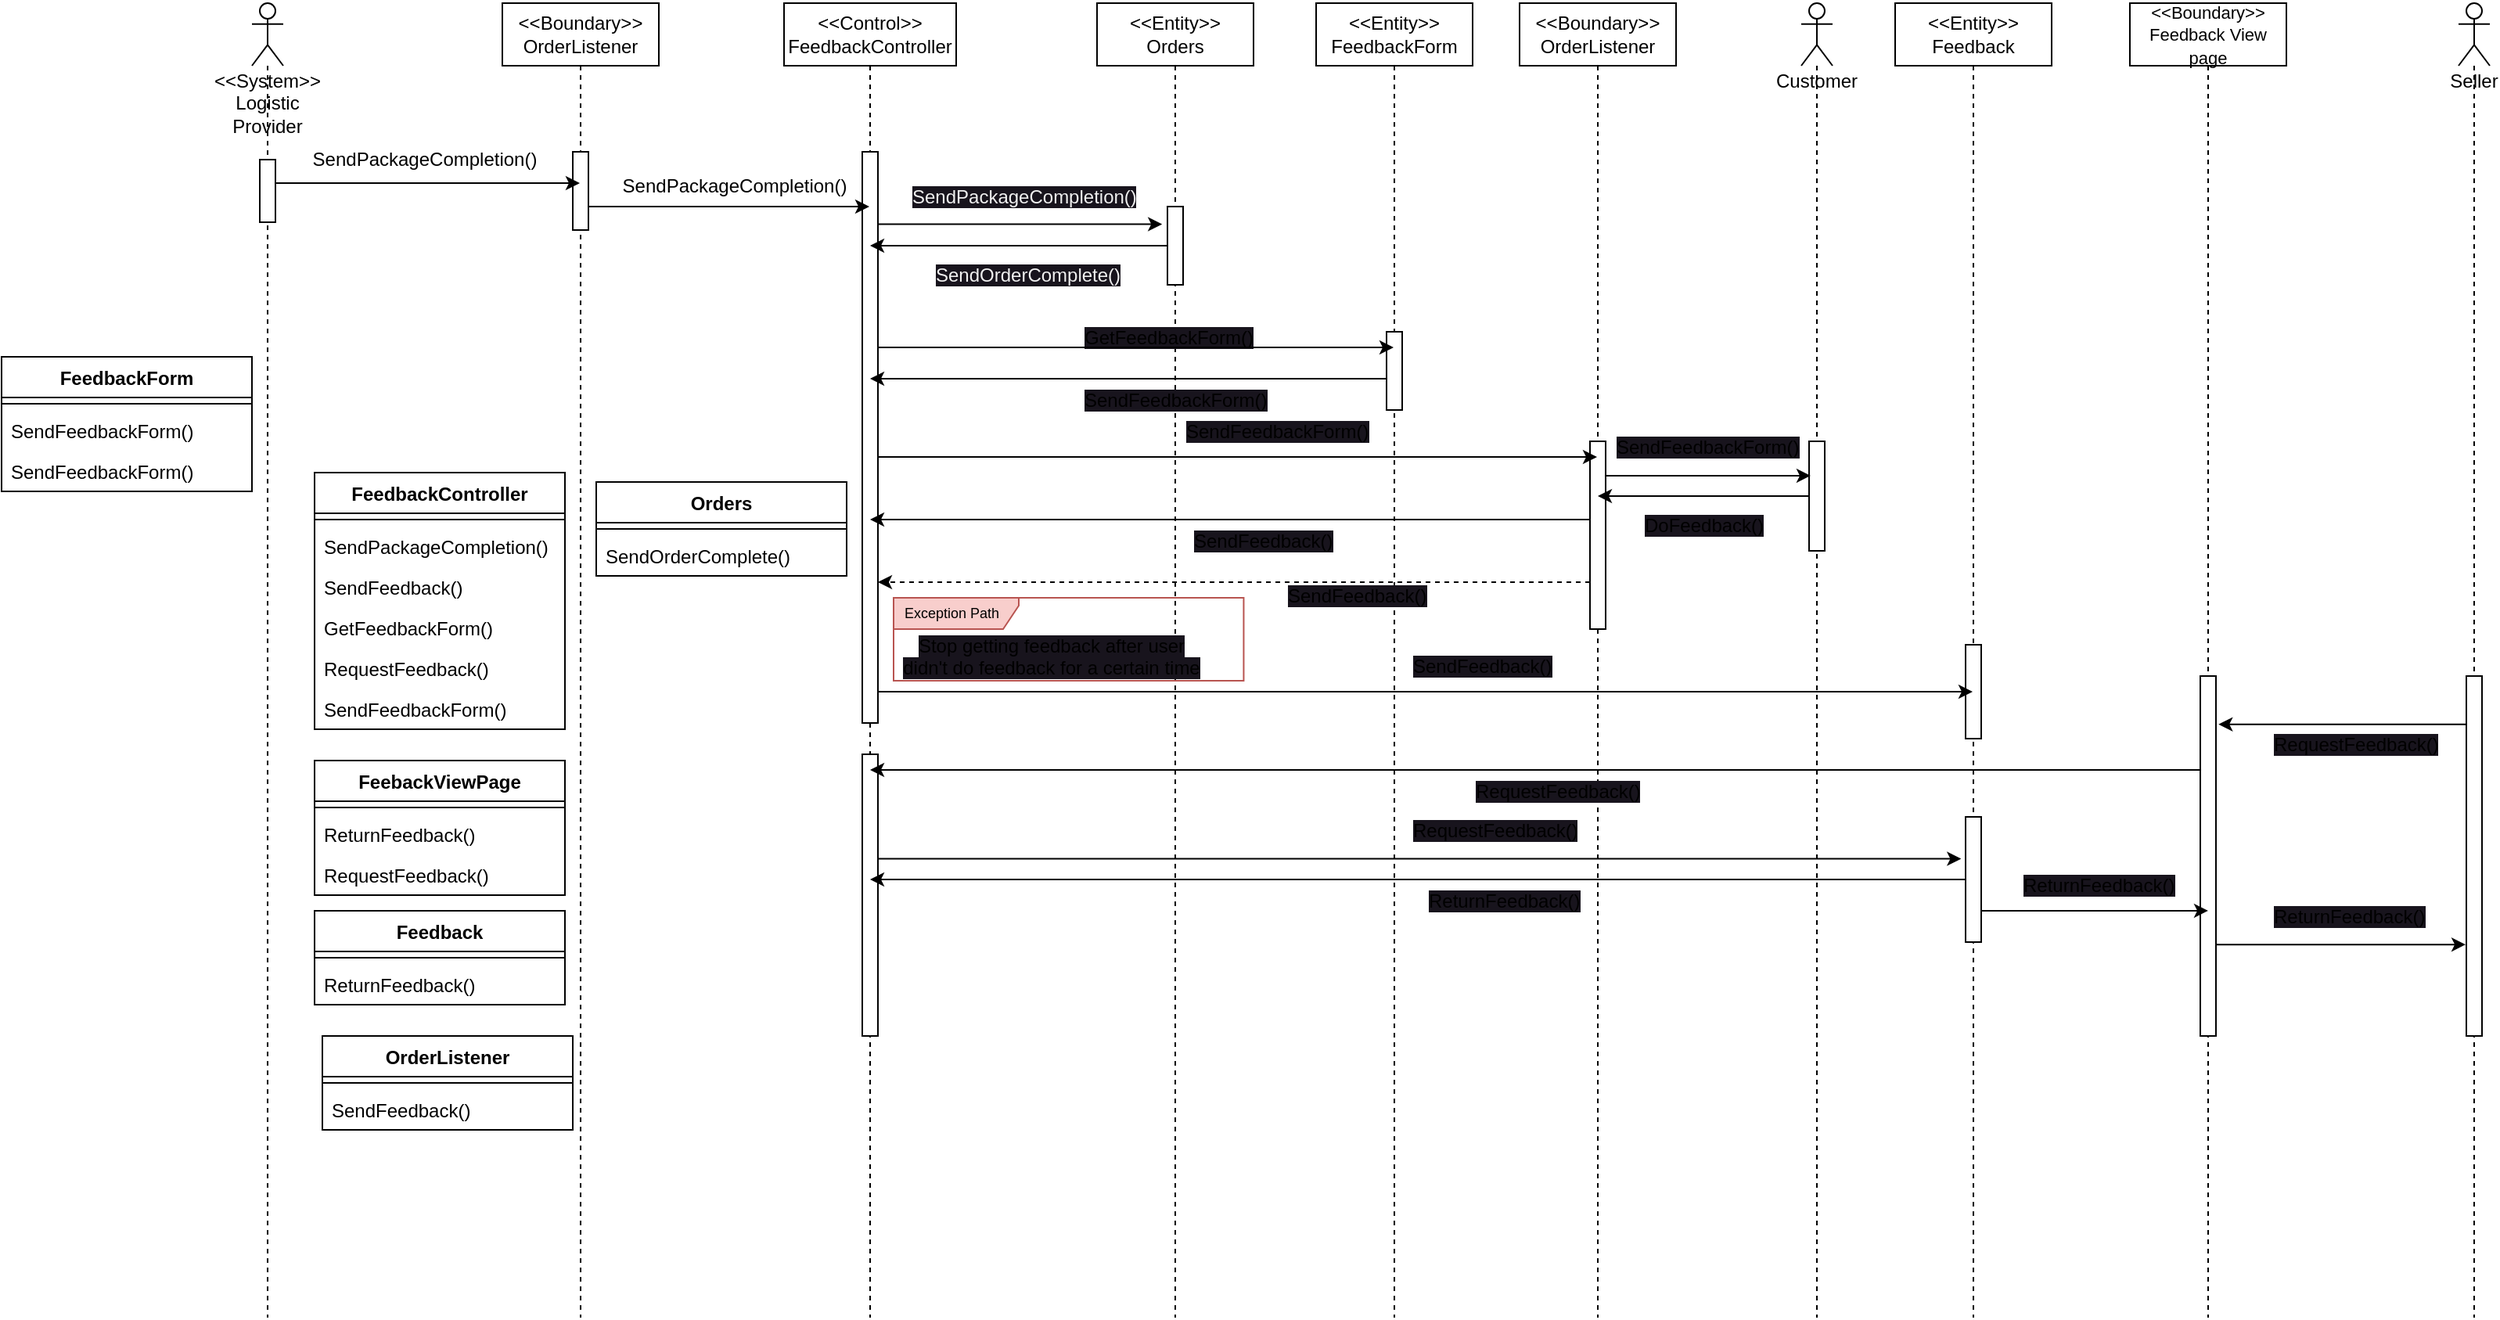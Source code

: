 <mxfile>
    <diagram id="lj3JHrsBOW_VckmbQgxF" name="Sequence">
        <mxGraphModel dx="2244" dy="856" grid="1" gridSize="10" guides="1" tooltips="1" connect="1" arrows="1" fold="1" page="1" pageScale="1" pageWidth="850" pageHeight="1100" math="0" shadow="0">
            <root>
                <mxCell id="0"/>
                <mxCell id="1" parent="0"/>
                <mxCell id="JR3lvSD2bUoOzHBzQH5V-1" value="&amp;lt;&amp;lt;System&amp;gt;&amp;gt; Logistic Provider" style="shape=umlLifeline;participant=umlActor;perimeter=lifelinePerimeter;whiteSpace=wrap;html=1;container=1;collapsible=0;recursiveResize=0;verticalAlign=top;spacingTop=36;outlineConnect=0;rounded=0;glass=0;size=40;align=center;" parent="1" vertex="1">
                    <mxGeometry x="40" y="80" width="20" height="840" as="geometry"/>
                </mxCell>
                <mxCell id="JR3lvSD2bUoOzHBzQH5V-2" value="" style="html=1;points=[];perimeter=orthogonalPerimeter;" parent="JR3lvSD2bUoOzHBzQH5V-1" vertex="1">
                    <mxGeometry x="5" y="100" width="10" height="40" as="geometry"/>
                </mxCell>
                <mxCell id="JR3lvSD2bUoOzHBzQH5V-3" value="Customer&lt;br&gt;" style="shape=umlLifeline;participant=umlActor;perimeter=lifelinePerimeter;whiteSpace=wrap;html=1;container=1;collapsible=0;recursiveResize=0;verticalAlign=top;spacingTop=36;outlineConnect=0;rounded=0;glass=0;size=40;align=center;" parent="1" vertex="1">
                    <mxGeometry x="1030" y="80" width="20" height="840" as="geometry"/>
                </mxCell>
                <mxCell id="ImeykOzW7Dzun4YUdv9i-1" value="" style="html=1;points=[];perimeter=orthogonalPerimeter;" parent="JR3lvSD2bUoOzHBzQH5V-3" vertex="1">
                    <mxGeometry x="5" y="280" width="10" height="70" as="geometry"/>
                </mxCell>
                <mxCell id="JR3lvSD2bUoOzHBzQH5V-4" value="Seller" style="shape=umlLifeline;participant=umlActor;perimeter=lifelinePerimeter;whiteSpace=wrap;html=1;container=1;collapsible=0;recursiveResize=0;verticalAlign=top;spacingTop=36;outlineConnect=0;rounded=0;glass=0;size=40;align=center;" parent="1" vertex="1">
                    <mxGeometry x="1450" y="80" width="20" height="840" as="geometry"/>
                </mxCell>
                <mxCell id="Bveo8Vso_6XRpk1jzpCJ-3" value="" style="html=1;points=[];perimeter=orthogonalPerimeter;" parent="JR3lvSD2bUoOzHBzQH5V-4" vertex="1">
                    <mxGeometry x="5" y="430" width="10" height="230" as="geometry"/>
                </mxCell>
                <mxCell id="JR3lvSD2bUoOzHBzQH5V-7" value="&amp;lt;&amp;lt;Entity&amp;gt;&amp;gt;&lt;br&gt;Orders" style="shape=umlLifeline;perimeter=lifelinePerimeter;whiteSpace=wrap;html=1;container=1;collapsible=0;recursiveResize=0;outlineConnect=0;" parent="1" vertex="1">
                    <mxGeometry x="580" y="80" width="100" height="840" as="geometry"/>
                </mxCell>
                <mxCell id="JR3lvSD2bUoOzHBzQH5V-8" value="" style="html=1;points=[];perimeter=orthogonalPerimeter;" parent="JR3lvSD2bUoOzHBzQH5V-7" vertex="1">
                    <mxGeometry x="45" y="130" width="10" height="50" as="geometry"/>
                </mxCell>
                <mxCell id="dxfa6Q4PMbKHfRvBcv8o-4" value="&lt;div style=&quot;text-align: center;&quot;&gt;&lt;span style=&quot;background-color: rgb(24, 20, 29);&quot;&gt;GetFeedbackForm()&lt;/span&gt;&lt;/div&gt;" style="text;whiteSpace=wrap;html=1;fontSize=12;" parent="JR3lvSD2bUoOzHBzQH5V-7" vertex="1">
                    <mxGeometry x="-10" y="200" width="120" height="20" as="geometry"/>
                </mxCell>
                <mxCell id="R2JvyijKHk7ScQOrKC0J-2" value="&lt;div style=&quot;text-align: center;&quot;&gt;&lt;span style=&quot;background-color: rgb(24, 20, 29);&quot;&gt;SendFeedbackForm()&lt;/span&gt;&lt;/div&gt;" style="text;whiteSpace=wrap;html=1;fontSize=12;" parent="JR3lvSD2bUoOzHBzQH5V-7" vertex="1">
                    <mxGeometry x="-10" y="240" width="120" height="20" as="geometry"/>
                </mxCell>
                <mxCell id="NgKhhbQ6Dh_ki_Y8MJoj-1" value="&lt;font color=&quot;#000000&quot; style=&quot;font-size: 9px;&quot;&gt;Exception Path&lt;/font&gt;" style="shape=umlFrame;whiteSpace=wrap;html=1;width=80;height=20;boundedLbl=1;verticalAlign=middle;align=left;spacingLeft=5;strokeWidth=1;fontSize=9;fillColor=#f8cecc;strokeColor=#b85450;" parent="JR3lvSD2bUoOzHBzQH5V-7" vertex="1">
                    <mxGeometry x="-130" y="380" width="223.72" height="53" as="geometry"/>
                </mxCell>
                <mxCell id="JR3lvSD2bUoOzHBzQH5V-9" value="&amp;lt;&amp;lt;Control&amp;gt;&amp;gt;&lt;br&gt;FeedbackController" style="shape=umlLifeline;perimeter=lifelinePerimeter;whiteSpace=wrap;html=1;container=1;collapsible=0;recursiveResize=0;outlineConnect=0;" parent="1" vertex="1">
                    <mxGeometry x="380" y="80" width="110" height="840" as="geometry"/>
                </mxCell>
                <mxCell id="JR3lvSD2bUoOzHBzQH5V-10" value="" style="html=1;points=[];perimeter=orthogonalPerimeter;" parent="JR3lvSD2bUoOzHBzQH5V-9" vertex="1">
                    <mxGeometry x="50" y="95" width="10" height="365" as="geometry"/>
                </mxCell>
                <mxCell id="5kIUOo06UmIpFsdH0rGB-6" value="" style="html=1;points=[];perimeter=orthogonalPerimeter;" parent="JR3lvSD2bUoOzHBzQH5V-9" vertex="1">
                    <mxGeometry x="50" y="480" width="10" height="180" as="geometry"/>
                </mxCell>
                <mxCell id="JR3lvSD2bUoOzHBzQH5V-11" value="&amp;lt;&amp;lt;Boundary&amp;gt;&amp;gt;&lt;br&gt;OrderListener" style="shape=umlLifeline;perimeter=lifelinePerimeter;whiteSpace=wrap;html=1;container=1;collapsible=0;recursiveResize=0;outlineConnect=0;" parent="1" vertex="1">
                    <mxGeometry x="200" y="80" width="100" height="840" as="geometry"/>
                </mxCell>
                <mxCell id="JR3lvSD2bUoOzHBzQH5V-12" value="" style="html=1;points=[];perimeter=orthogonalPerimeter;" parent="JR3lvSD2bUoOzHBzQH5V-11" vertex="1">
                    <mxGeometry x="45" y="95" width="10" height="50" as="geometry"/>
                </mxCell>
                <mxCell id="X0TVPimXRAWHoc71iC0L-3" value="OrderListener" style="swimlane;fontStyle=1;align=center;verticalAlign=top;childLayout=stackLayout;horizontal=1;startSize=26;horizontalStack=0;resizeParent=1;resizeParentMax=0;resizeLast=0;collapsible=1;marginBottom=0;" vertex="1" parent="JR3lvSD2bUoOzHBzQH5V-11">
                    <mxGeometry x="-115" y="660" width="160" height="60" as="geometry"/>
                </mxCell>
                <mxCell id="X0TVPimXRAWHoc71iC0L-4" value="" style="line;strokeWidth=1;fillColor=none;align=left;verticalAlign=middle;spacingTop=-1;spacingLeft=3;spacingRight=3;rotatable=0;labelPosition=right;points=[];portConstraint=eastwest;strokeColor=inherit;" vertex="1" parent="X0TVPimXRAWHoc71iC0L-3">
                    <mxGeometry y="26" width="160" height="8" as="geometry"/>
                </mxCell>
                <mxCell id="X0TVPimXRAWHoc71iC0L-6" value="SendFeedback()" style="text;strokeColor=none;fillColor=none;align=left;verticalAlign=top;spacingLeft=4;spacingRight=4;overflow=hidden;rotatable=0;points=[[0,0.5],[1,0.5]];portConstraint=eastwest;" vertex="1" parent="X0TVPimXRAWHoc71iC0L-3">
                    <mxGeometry y="34" width="160" height="26" as="geometry"/>
                </mxCell>
                <mxCell id="JR3lvSD2bUoOzHBzQH5V-13" value="&amp;lt;&amp;lt;Entity&amp;gt;&amp;gt;&lt;br&gt;Feedback" style="shape=umlLifeline;perimeter=lifelinePerimeter;whiteSpace=wrap;html=1;container=1;collapsible=0;recursiveResize=0;outlineConnect=0;" parent="1" vertex="1">
                    <mxGeometry x="1090" y="80" width="100" height="840" as="geometry"/>
                </mxCell>
                <mxCell id="ImeykOzW7Dzun4YUdv9i-10" value="" style="html=1;points=[];perimeter=orthogonalPerimeter;" parent="JR3lvSD2bUoOzHBzQH5V-13" vertex="1">
                    <mxGeometry x="45" y="410" width="10" height="60" as="geometry"/>
                </mxCell>
                <mxCell id="5kIUOo06UmIpFsdH0rGB-4" value="" style="html=1;points=[];perimeter=orthogonalPerimeter;" parent="JR3lvSD2bUoOzHBzQH5V-13" vertex="1">
                    <mxGeometry x="45" y="520" width="10" height="80" as="geometry"/>
                </mxCell>
                <mxCell id="JR3lvSD2bUoOzHBzQH5V-14" value="&amp;lt;&amp;lt;Entity&amp;gt;&amp;gt;&lt;br&gt;FeedbackForm" style="shape=umlLifeline;perimeter=lifelinePerimeter;whiteSpace=wrap;html=1;container=1;collapsible=0;recursiveResize=0;outlineConnect=0;" parent="1" vertex="1">
                    <mxGeometry x="720" y="80" width="100" height="840" as="geometry"/>
                </mxCell>
                <mxCell id="QVWIZu_C3PdvrbzYzEDc-1" value="" style="html=1;points=[];perimeter=orthogonalPerimeter;" parent="JR3lvSD2bUoOzHBzQH5V-14" vertex="1">
                    <mxGeometry x="45" y="210" width="10" height="50" as="geometry"/>
                </mxCell>
                <mxCell id="Bveo8Vso_6XRpk1jzpCJ-1" value="&lt;div style=&quot;text-align: center;&quot;&gt;&lt;span style=&quot;background-color: rgb(24, 20, 29);&quot;&gt;SendFeedback()&lt;/span&gt;&lt;/div&gt;" style="text;whiteSpace=wrap;html=1;fontSize=12;" parent="JR3lvSD2bUoOzHBzQH5V-14" vertex="1">
                    <mxGeometry x="-20" y="365" width="120" height="20" as="geometry"/>
                </mxCell>
                <mxCell id="lSSIxCcbl4IjQz590V4J-4" style="edgeStyle=none;html=1;fontSize=12;" parent="1" source="JR3lvSD2bUoOzHBzQH5V-2" target="JR3lvSD2bUoOzHBzQH5V-11" edge="1">
                    <mxGeometry relative="1" as="geometry">
                        <Array as="points">
                            <mxPoint x="180" y="195"/>
                        </Array>
                    </mxGeometry>
                </mxCell>
                <mxCell id="lSSIxCcbl4IjQz590V4J-5" value="SendPackageCompletion()" style="edgeLabel;html=1;align=center;verticalAlign=middle;resizable=0;points=[];fontSize=12;" parent="lSSIxCcbl4IjQz590V4J-4" vertex="1" connectable="0">
                    <mxGeometry x="-0.498" y="3" relative="1" as="geometry">
                        <mxPoint x="46" y="-12" as="offset"/>
                    </mxGeometry>
                </mxCell>
                <mxCell id="gXX_iel64OGYhfWm3MnG-4" style="edgeStyle=none;html=1;fontSize=12;" parent="1" source="JR3lvSD2bUoOzHBzQH5V-12" target="JR3lvSD2bUoOzHBzQH5V-9" edge="1">
                    <mxGeometry relative="1" as="geometry">
                        <Array as="points">
                            <mxPoint x="270" y="210"/>
                        </Array>
                    </mxGeometry>
                </mxCell>
                <mxCell id="gXX_iel64OGYhfWm3MnG-9" value="SendPackageCompletion()" style="edgeLabel;html=1;align=center;verticalAlign=middle;resizable=0;points=[];fontSize=12;" parent="1" vertex="1" connectable="0">
                    <mxGeometry x="340.0" y="190" as="geometry">
                        <mxPoint x="8" y="7" as="offset"/>
                    </mxGeometry>
                </mxCell>
                <mxCell id="RKBja1YYO38dAm8brw7R-2" value="&lt;span style=&quot;color: rgb(240, 240, 240); font-family: Helvetica; font-size: 12px; font-style: normal; font-variant-ligatures: normal; font-variant-caps: normal; font-weight: 400; letter-spacing: normal; orphans: 2; text-align: center; text-indent: 0px; text-transform: none; widows: 2; word-spacing: 0px; -webkit-text-stroke-width: 0px; background-color: rgb(24, 20, 29); text-decoration-thickness: initial; text-decoration-style: initial; text-decoration-color: initial; float: none; display: inline !important;&quot;&gt;SendPackageCompletion()&lt;/span&gt;" style="text;whiteSpace=wrap;html=1;fontSize=12;" parent="1" vertex="1">
                    <mxGeometry x="460" y="190" width="150" height="20" as="geometry"/>
                </mxCell>
                <mxCell id="RKBja1YYO38dAm8brw7R-3" style="edgeStyle=none;html=1;entryX=-0.34;entryY=0.225;entryDx=0;entryDy=0;entryPerimeter=0;fontSize=12;" parent="1" source="JR3lvSD2bUoOzHBzQH5V-10" target="JR3lvSD2bUoOzHBzQH5V-8" edge="1">
                    <mxGeometry relative="1" as="geometry"/>
                </mxCell>
                <mxCell id="P7-RKaSqCgGcWS6hQedI-1" style="edgeStyle=none;html=1;fontSize=12;" parent="1" source="JR3lvSD2bUoOzHBzQH5V-8" target="JR3lvSD2bUoOzHBzQH5V-9" edge="1">
                    <mxGeometry relative="1" as="geometry"/>
                </mxCell>
                <mxCell id="P7-RKaSqCgGcWS6hQedI-2" value="&lt;span style=&quot;color: rgb(240, 240, 240); font-family: Helvetica; font-size: 12px; font-style: normal; font-variant-ligatures: normal; font-variant-caps: normal; font-weight: 400; letter-spacing: normal; orphans: 2; text-align: center; text-indent: 0px; text-transform: none; widows: 2; word-spacing: 0px; -webkit-text-stroke-width: 0px; background-color: rgb(24, 20, 29); text-decoration-thickness: initial; text-decoration-style: initial; text-decoration-color: initial; float: none; display: inline !important;&quot;&gt;SendOrderComplete()&lt;/span&gt;" style="text;whiteSpace=wrap;html=1;fontSize=12;" parent="1" vertex="1">
                    <mxGeometry x="475" y="240" width="120" height="20" as="geometry"/>
                </mxCell>
                <mxCell id="dxfa6Q4PMbKHfRvBcv8o-1" style="edgeStyle=none;html=1;fontSize=12;" parent="1" source="JR3lvSD2bUoOzHBzQH5V-10" target="JR3lvSD2bUoOzHBzQH5V-14" edge="1">
                    <mxGeometry relative="1" as="geometry">
                        <mxPoint x="570" y="300" as="targetPoint"/>
                        <Array as="points">
                            <mxPoint x="670" y="300"/>
                            <mxPoint x="710" y="300"/>
                        </Array>
                    </mxGeometry>
                </mxCell>
                <mxCell id="R2JvyijKHk7ScQOrKC0J-1" style="edgeStyle=none;html=1;fontSize=12;" parent="1" source="QVWIZu_C3PdvrbzYzEDc-1" target="JR3lvSD2bUoOzHBzQH5V-9" edge="1">
                    <mxGeometry relative="1" as="geometry">
                        <Array as="points">
                            <mxPoint x="540" y="320"/>
                        </Array>
                    </mxGeometry>
                </mxCell>
                <mxCell id="ImeykOzW7Dzun4YUdv9i-5" value="&lt;div style=&quot;text-align: center;&quot;&gt;&lt;span style=&quot;background-color: rgb(24, 20, 29);&quot;&gt;SendFeedbackForm()&lt;/span&gt;&lt;/div&gt;" style="text;whiteSpace=wrap;html=1;fontSize=12;" parent="1" vertex="1">
                    <mxGeometry x="635" y="340" width="120" height="20" as="geometry"/>
                </mxCell>
                <mxCell id="ImeykOzW7Dzun4YUdv9i-9" value="&lt;div style=&quot;text-align: center;&quot;&gt;&lt;span style=&quot;background-color: rgb(24, 20, 29);&quot;&gt;DoFeedback()&lt;/span&gt;&lt;/div&gt;" style="text;whiteSpace=wrap;html=1;fontSize=12;" parent="1" vertex="1">
                    <mxGeometry x="927.5" y="400" width="85" height="20" as="geometry"/>
                </mxCell>
                <mxCell id="BLh-qXP9bf4LaMo1LjO5-2" value="&amp;lt;&amp;lt;Boundary&amp;gt;&amp;gt;&lt;br&gt;OrderListener" style="shape=umlLifeline;perimeter=lifelinePerimeter;whiteSpace=wrap;html=1;container=1;collapsible=0;recursiveResize=0;outlineConnect=0;" parent="1" vertex="1">
                    <mxGeometry x="850" y="80" width="100" height="840" as="geometry"/>
                </mxCell>
                <mxCell id="BLh-qXP9bf4LaMo1LjO5-3" value="" style="html=1;points=[];perimeter=orthogonalPerimeter;" parent="BLh-qXP9bf4LaMo1LjO5-2" vertex="1">
                    <mxGeometry x="45" y="280" width="10" height="120" as="geometry"/>
                </mxCell>
                <mxCell id="EcWXg2tVBbbHZ5Ipiy5P-1" value="&lt;div style=&quot;text-align: center;&quot;&gt;&lt;span style=&quot;background-color: rgb(24, 20, 29);&quot;&gt;RequestFeedback()&lt;/span&gt;&lt;/div&gt;" style="text;whiteSpace=wrap;html=1;fontSize=12;" parent="BLh-qXP9bf4LaMo1LjO5-2" vertex="1">
                    <mxGeometry x="-70" y="515" width="85" height="20" as="geometry"/>
                </mxCell>
                <mxCell id="5kIUOo06UmIpFsdH0rGB-9" value="&lt;div style=&quot;text-align: center;&quot;&gt;&lt;span style=&quot;background-color: rgb(24, 20, 29);&quot;&gt;RequestFeedback()&lt;/span&gt;&lt;/div&gt;" style="text;whiteSpace=wrap;html=1;fontSize=12;" parent="BLh-qXP9bf4LaMo1LjO5-2" vertex="1">
                    <mxGeometry x="-30" y="490" width="85" height="20" as="geometry"/>
                </mxCell>
                <mxCell id="BLh-qXP9bf4LaMo1LjO5-6" style="edgeStyle=none;html=1;fontSize=12;" parent="1" source="JR3lvSD2bUoOzHBzQH5V-10" target="BLh-qXP9bf4LaMo1LjO5-2" edge="1">
                    <mxGeometry relative="1" as="geometry">
                        <mxPoint x="570" y="370" as="targetPoint"/>
                        <Array as="points">
                            <mxPoint x="800" y="370"/>
                        </Array>
                    </mxGeometry>
                </mxCell>
                <mxCell id="BLh-qXP9bf4LaMo1LjO5-8" value="&lt;div style=&quot;text-align: center;&quot;&gt;&lt;span style=&quot;background-color: rgb(24, 20, 29);&quot;&gt;SendFeedbackForm()&lt;/span&gt;&lt;/div&gt;" style="text;whiteSpace=wrap;html=1;fontSize=12;" parent="1" vertex="1">
                    <mxGeometry x="910" y="350" width="120" height="20" as="geometry"/>
                </mxCell>
                <mxCell id="BLh-qXP9bf4LaMo1LjO5-9" style="edgeStyle=none;html=1;fontSize=12;" parent="1" source="ImeykOzW7Dzun4YUdv9i-1" target="BLh-qXP9bf4LaMo1LjO5-2" edge="1">
                    <mxGeometry relative="1" as="geometry"/>
                </mxCell>
                <mxCell id="KiDnudGPL0NOoKvEt_Mk-3" style="edgeStyle=none;html=1;entryX=0.1;entryY=0.314;entryDx=0;entryDy=0;entryPerimeter=0;fontSize=12;" parent="1" source="BLh-qXP9bf4LaMo1LjO5-3" target="ImeykOzW7Dzun4YUdv9i-1" edge="1">
                    <mxGeometry relative="1" as="geometry"/>
                </mxCell>
                <mxCell id="8VmuSWRICIiyt3su2t_o-1" style="edgeStyle=none;html=1;fontSize=12;" parent="1" source="BLh-qXP9bf4LaMo1LjO5-3" target="JR3lvSD2bUoOzHBzQH5V-9" edge="1">
                    <mxGeometry relative="1" as="geometry">
                        <Array as="points">
                            <mxPoint x="870" y="410"/>
                        </Array>
                    </mxGeometry>
                </mxCell>
                <mxCell id="GzaeV2xVy56N7ZlGbq8Z-1" value="&lt;div style=&quot;text-align: center;&quot;&gt;&lt;span style=&quot;background-color: rgb(24, 20, 29);&quot;&gt;SendFeedback()&lt;/span&gt;&lt;/div&gt;" style="text;whiteSpace=wrap;html=1;fontSize=12;" parent="1" vertex="1">
                    <mxGeometry x="640" y="410" width="120" height="20" as="geometry"/>
                </mxCell>
                <mxCell id="7q72P03CL6U-sUQO8gqL-3" style="edgeStyle=none;html=1;fontSize=12;" parent="1" source="JR3lvSD2bUoOzHBzQH5V-10" target="JR3lvSD2bUoOzHBzQH5V-13" edge="1">
                    <mxGeometry relative="1" as="geometry">
                        <Array as="points">
                            <mxPoint x="740" y="520"/>
                            <mxPoint x="1110" y="520"/>
                        </Array>
                    </mxGeometry>
                </mxCell>
                <mxCell id="iYRaFVOrKt-42Oc4v2Bj-1" value="&lt;div style=&quot;text-align: center;&quot;&gt;&lt;span style=&quot;background-color: rgb(24, 20, 29);&quot;&gt;SendFeedback()&lt;/span&gt;&lt;/div&gt;" style="text;whiteSpace=wrap;html=1;fontSize=12;" parent="1" vertex="1">
                    <mxGeometry x="780" y="490" width="120" height="20" as="geometry"/>
                </mxCell>
                <mxCell id="7q72P03CL6U-sUQO8gqL-4" value="&lt;font style=&quot;font-size: 11px;&quot;&gt;&amp;lt;&amp;lt;Boundary&amp;gt;&amp;gt;&lt;br&gt;Feedback View page&lt;/font&gt;" style="shape=umlLifeline;perimeter=lifelinePerimeter;whiteSpace=wrap;html=1;container=1;collapsible=0;recursiveResize=0;outlineConnect=0;" parent="1" vertex="1">
                    <mxGeometry x="1240" y="80" width="100" height="840" as="geometry"/>
                </mxCell>
                <mxCell id="7q72P03CL6U-sUQO8gqL-5" value="" style="html=1;points=[];perimeter=orthogonalPerimeter;" parent="7q72P03CL6U-sUQO8gqL-4" vertex="1">
                    <mxGeometry x="45" y="430" width="10" height="230" as="geometry"/>
                </mxCell>
                <mxCell id="Bveo8Vso_6XRpk1jzpCJ-6" style="edgeStyle=none;html=1;entryX=1.164;entryY=0.134;entryDx=0;entryDy=0;entryPerimeter=0;fontSize=12;" parent="1" source="Bveo8Vso_6XRpk1jzpCJ-3" target="7q72P03CL6U-sUQO8gqL-5" edge="1">
                    <mxGeometry relative="1" as="geometry"/>
                </mxCell>
                <mxCell id="Bveo8Vso_6XRpk1jzpCJ-7" value="&lt;div style=&quot;text-align: center;&quot;&gt;&lt;span style=&quot;background-color: rgb(24, 20, 29);&quot;&gt;RequestFeedback()&lt;/span&gt;&lt;/div&gt;" style="text;whiteSpace=wrap;html=1;fontSize=12;" parent="1" vertex="1">
                    <mxGeometry x="1330" y="540" width="85" height="20" as="geometry"/>
                </mxCell>
                <mxCell id="5kIUOo06UmIpFsdH0rGB-2" style="edgeStyle=none;html=1;fontSize=12;dashed=1;" parent="1" source="BLh-qXP9bf4LaMo1LjO5-3" target="JR3lvSD2bUoOzHBzQH5V-10" edge="1">
                    <mxGeometry relative="1" as="geometry">
                        <Array as="points">
                            <mxPoint x="540" y="450"/>
                        </Array>
                    </mxGeometry>
                </mxCell>
                <mxCell id="5kIUOo06UmIpFsdH0rGB-7" style="edgeStyle=none;html=1;fontSize=12;" parent="1" source="7q72P03CL6U-sUQO8gqL-5" target="JR3lvSD2bUoOzHBzQH5V-9" edge="1">
                    <mxGeometry relative="1" as="geometry">
                        <Array as="points">
                            <mxPoint x="1240" y="570"/>
                            <mxPoint x="450" y="570"/>
                        </Array>
                    </mxGeometry>
                </mxCell>
                <mxCell id="5kIUOo06UmIpFsdH0rGB-8" style="edgeStyle=none;html=1;entryX=-0.282;entryY=0.335;entryDx=0;entryDy=0;entryPerimeter=0;fontSize=12;" parent="1" source="5kIUOo06UmIpFsdH0rGB-6" target="5kIUOo06UmIpFsdH0rGB-4" edge="1">
                    <mxGeometry relative="1" as="geometry"/>
                </mxCell>
                <mxCell id="EcWXg2tVBbbHZ5Ipiy5P-4" style="edgeStyle=none;html=1;fontSize=12;" parent="1" source="5kIUOo06UmIpFsdH0rGB-4" target="JR3lvSD2bUoOzHBzQH5V-9" edge="1">
                    <mxGeometry relative="1" as="geometry"/>
                </mxCell>
                <mxCell id="g8MFj6wl-DSOnfw2L7JR-1" value="&lt;div style=&quot;text-align: center;&quot;&gt;&lt;span style=&quot;background-color: rgb(24, 20, 29);&quot;&gt;ReturnFeedback()&lt;/span&gt;&lt;/div&gt;" style="text;whiteSpace=wrap;html=1;fontSize=12;" parent="1" vertex="1">
                    <mxGeometry x="790" y="640" width="85" height="20" as="geometry"/>
                </mxCell>
                <mxCell id="g8MFj6wl-DSOnfw2L7JR-4" style="edgeStyle=none;html=1;entryX=0.5;entryY=0.652;entryDx=0;entryDy=0;entryPerimeter=0;fontSize=12;" parent="1" source="5kIUOo06UmIpFsdH0rGB-4" target="7q72P03CL6U-sUQO8gqL-5" edge="1">
                    <mxGeometry relative="1" as="geometry"/>
                </mxCell>
                <mxCell id="g8MFj6wl-DSOnfw2L7JR-5" value="&lt;div style=&quot;text-align: center;&quot;&gt;&lt;span style=&quot;background-color: rgb(24, 20, 29);&quot;&gt;ReturnFeedback()&lt;/span&gt;&lt;/div&gt;" style="text;whiteSpace=wrap;html=1;fontSize=12;" parent="1" vertex="1">
                    <mxGeometry x="1170" y="630" width="85" height="20" as="geometry"/>
                </mxCell>
                <mxCell id="KdnIqen4m-JgUrq0kbRF-1" style="edgeStyle=none;html=1;entryX=-0.047;entryY=0.746;entryDx=0;entryDy=0;entryPerimeter=0;fontSize=12;" parent="1" source="7q72P03CL6U-sUQO8gqL-5" target="Bveo8Vso_6XRpk1jzpCJ-3" edge="1">
                    <mxGeometry relative="1" as="geometry"/>
                </mxCell>
                <mxCell id="KdnIqen4m-JgUrq0kbRF-2" value="&lt;div style=&quot;text-align: center;&quot;&gt;&lt;span style=&quot;background-color: rgb(24, 20, 29);&quot;&gt;ReturnFeedback()&lt;/span&gt;&lt;/div&gt;" style="text;whiteSpace=wrap;html=1;fontSize=12;" parent="1" vertex="1">
                    <mxGeometry x="1330" y="650" width="85" height="20" as="geometry"/>
                </mxCell>
                <mxCell id="NgKhhbQ6Dh_ki_Y8MJoj-3" value="&lt;div style=&quot;text-align: center;&quot;&gt;&lt;span style=&quot;background-color: rgb(24, 20, 29);&quot;&gt;Stop getting feedback after user didn't do feedback for a certain time&lt;/span&gt;&lt;/div&gt;" style="text;whiteSpace=wrap;html=1;fontSize=12;" parent="1" vertex="1">
                    <mxGeometry x="450" y="476.5" width="200" height="20" as="geometry"/>
                </mxCell>
                <mxCell id="5_xZ4QFbFlikdJKPfQJz-4" value="FeedbackController" style="swimlane;fontStyle=1;align=center;verticalAlign=top;childLayout=stackLayout;horizontal=1;startSize=26;horizontalStack=0;resizeParent=1;resizeParentMax=0;resizeLast=0;collapsible=1;marginBottom=0;" vertex="1" parent="1">
                    <mxGeometry x="80" y="380" width="160" height="164" as="geometry"/>
                </mxCell>
                <mxCell id="5_xZ4QFbFlikdJKPfQJz-5" value="" style="line;strokeWidth=1;fillColor=none;align=left;verticalAlign=middle;spacingTop=-1;spacingLeft=3;spacingRight=3;rotatable=0;labelPosition=right;points=[];portConstraint=eastwest;strokeColor=inherit;" vertex="1" parent="5_xZ4QFbFlikdJKPfQJz-4">
                    <mxGeometry y="26" width="160" height="8" as="geometry"/>
                </mxCell>
                <mxCell id="5_xZ4QFbFlikdJKPfQJz-6" value="SendPackageCompletion()" style="text;strokeColor=none;fillColor=none;align=left;verticalAlign=top;spacingLeft=4;spacingRight=4;overflow=hidden;rotatable=0;points=[[0,0.5],[1,0.5]];portConstraint=eastwest;" vertex="1" parent="5_xZ4QFbFlikdJKPfQJz-4">
                    <mxGeometry y="34" width="160" height="26" as="geometry"/>
                </mxCell>
                <mxCell id="5_xZ4QFbFlikdJKPfQJz-7" value="SendFeedback()" style="text;strokeColor=none;fillColor=none;align=left;verticalAlign=top;spacingLeft=4;spacingRight=4;overflow=hidden;rotatable=0;points=[[0,0.5],[1,0.5]];portConstraint=eastwest;" vertex="1" parent="5_xZ4QFbFlikdJKPfQJz-4">
                    <mxGeometry y="60" width="160" height="26" as="geometry"/>
                </mxCell>
                <mxCell id="5_xZ4QFbFlikdJKPfQJz-8" value="GetFeedbackForm()" style="text;strokeColor=none;fillColor=none;align=left;verticalAlign=top;spacingLeft=4;spacingRight=4;overflow=hidden;rotatable=0;points=[[0,0.5],[1,0.5]];portConstraint=eastwest;" vertex="1" parent="5_xZ4QFbFlikdJKPfQJz-4">
                    <mxGeometry y="86" width="160" height="26" as="geometry"/>
                </mxCell>
                <mxCell id="X0TVPimXRAWHoc71iC0L-2" value="RequestFeedback()" style="text;strokeColor=none;fillColor=none;align=left;verticalAlign=top;spacingLeft=4;spacingRight=4;overflow=hidden;rotatable=0;points=[[0,0.5],[1,0.5]];portConstraint=eastwest;" vertex="1" parent="5_xZ4QFbFlikdJKPfQJz-4">
                    <mxGeometry y="112" width="160" height="26" as="geometry"/>
                </mxCell>
                <mxCell id="X0TVPimXRAWHoc71iC0L-1" value="SendFeedbackForm()" style="text;strokeColor=none;fillColor=none;align=left;verticalAlign=top;spacingLeft=4;spacingRight=4;overflow=hidden;rotatable=0;points=[[0,0.5],[1,0.5]];portConstraint=eastwest;" vertex="1" parent="5_xZ4QFbFlikdJKPfQJz-4">
                    <mxGeometry y="138" width="160" height="26" as="geometry"/>
                </mxCell>
                <mxCell id="X0TVPimXRAWHoc71iC0L-10" value="Feedback" style="swimlane;fontStyle=1;align=center;verticalAlign=top;childLayout=stackLayout;horizontal=1;startSize=26;horizontalStack=0;resizeParent=1;resizeParentMax=0;resizeLast=0;collapsible=1;marginBottom=0;" vertex="1" parent="1">
                    <mxGeometry x="80" y="660" width="160" height="60" as="geometry"/>
                </mxCell>
                <mxCell id="X0TVPimXRAWHoc71iC0L-11" value="" style="line;strokeWidth=1;fillColor=none;align=left;verticalAlign=middle;spacingTop=-1;spacingLeft=3;spacingRight=3;rotatable=0;labelPosition=right;points=[];portConstraint=eastwest;strokeColor=inherit;" vertex="1" parent="X0TVPimXRAWHoc71iC0L-10">
                    <mxGeometry y="26" width="160" height="8" as="geometry"/>
                </mxCell>
                <mxCell id="X0TVPimXRAWHoc71iC0L-12" value="ReturnFeedback()" style="text;strokeColor=none;fillColor=none;align=left;verticalAlign=top;spacingLeft=4;spacingRight=4;overflow=hidden;rotatable=0;points=[[0,0.5],[1,0.5]];portConstraint=eastwest;" vertex="1" parent="X0TVPimXRAWHoc71iC0L-10">
                    <mxGeometry y="34" width="160" height="26" as="geometry"/>
                </mxCell>
                <mxCell id="X0TVPimXRAWHoc71iC0L-13" value="FeebackViewPage" style="swimlane;fontStyle=1;align=center;verticalAlign=top;childLayout=stackLayout;horizontal=1;startSize=26;horizontalStack=0;resizeParent=1;resizeParentMax=0;resizeLast=0;collapsible=1;marginBottom=0;" vertex="1" parent="1">
                    <mxGeometry x="80" y="564" width="160" height="86" as="geometry"/>
                </mxCell>
                <mxCell id="X0TVPimXRAWHoc71iC0L-14" value="" style="line;strokeWidth=1;fillColor=none;align=left;verticalAlign=middle;spacingTop=-1;spacingLeft=3;spacingRight=3;rotatable=0;labelPosition=right;points=[];portConstraint=eastwest;strokeColor=inherit;" vertex="1" parent="X0TVPimXRAWHoc71iC0L-13">
                    <mxGeometry y="26" width="160" height="8" as="geometry"/>
                </mxCell>
                <mxCell id="X0TVPimXRAWHoc71iC0L-15" value="ReturnFeedback()" style="text;strokeColor=none;fillColor=none;align=left;verticalAlign=top;spacingLeft=4;spacingRight=4;overflow=hidden;rotatable=0;points=[[0,0.5],[1,0.5]];portConstraint=eastwest;" vertex="1" parent="X0TVPimXRAWHoc71iC0L-13">
                    <mxGeometry y="34" width="160" height="26" as="geometry"/>
                </mxCell>
                <mxCell id="X0TVPimXRAWHoc71iC0L-16" value="RequestFeedback()" style="text;strokeColor=none;fillColor=none;align=left;verticalAlign=top;spacingLeft=4;spacingRight=4;overflow=hidden;rotatable=0;points=[[0,0.5],[1,0.5]];portConstraint=eastwest;" vertex="1" parent="X0TVPimXRAWHoc71iC0L-13">
                    <mxGeometry y="60" width="160" height="26" as="geometry"/>
                </mxCell>
                <mxCell id="X0TVPimXRAWHoc71iC0L-17" value="FeedbackForm" style="swimlane;fontStyle=1;align=center;verticalAlign=top;childLayout=stackLayout;horizontal=1;startSize=26;horizontalStack=0;resizeParent=1;resizeParentMax=0;resizeLast=0;collapsible=1;marginBottom=0;" vertex="1" parent="1">
                    <mxGeometry x="-120" y="306" width="160" height="86" as="geometry"/>
                </mxCell>
                <mxCell id="X0TVPimXRAWHoc71iC0L-18" value="" style="line;strokeWidth=1;fillColor=none;align=left;verticalAlign=middle;spacingTop=-1;spacingLeft=3;spacingRight=3;rotatable=0;labelPosition=right;points=[];portConstraint=eastwest;strokeColor=inherit;" vertex="1" parent="X0TVPimXRAWHoc71iC0L-17">
                    <mxGeometry y="26" width="160" height="8" as="geometry"/>
                </mxCell>
                <mxCell id="X0TVPimXRAWHoc71iC0L-19" value="SendFeedbackForm()" style="text;strokeColor=none;fillColor=none;align=left;verticalAlign=top;spacingLeft=4;spacingRight=4;overflow=hidden;rotatable=0;points=[[0,0.5],[1,0.5]];portConstraint=eastwest;" vertex="1" parent="X0TVPimXRAWHoc71iC0L-17">
                    <mxGeometry y="34" width="160" height="26" as="geometry"/>
                </mxCell>
                <mxCell id="X0TVPimXRAWHoc71iC0L-23" value="SendFeedbackForm()" style="text;strokeColor=none;fillColor=none;align=left;verticalAlign=top;spacingLeft=4;spacingRight=4;overflow=hidden;rotatable=0;points=[[0,0.5],[1,0.5]];portConstraint=eastwest;" vertex="1" parent="X0TVPimXRAWHoc71iC0L-17">
                    <mxGeometry y="60" width="160" height="26" as="geometry"/>
                </mxCell>
                <mxCell id="X0TVPimXRAWHoc71iC0L-24" value="Orders" style="swimlane;fontStyle=1;align=center;verticalAlign=top;childLayout=stackLayout;horizontal=1;startSize=26;horizontalStack=0;resizeParent=1;resizeParentMax=0;resizeLast=0;collapsible=1;marginBottom=0;" vertex="1" parent="1">
                    <mxGeometry x="260" y="386" width="160" height="60" as="geometry"/>
                </mxCell>
                <mxCell id="X0TVPimXRAWHoc71iC0L-25" value="" style="line;strokeWidth=1;fillColor=none;align=left;verticalAlign=middle;spacingTop=-1;spacingLeft=3;spacingRight=3;rotatable=0;labelPosition=right;points=[];portConstraint=eastwest;strokeColor=inherit;" vertex="1" parent="X0TVPimXRAWHoc71iC0L-24">
                    <mxGeometry y="26" width="160" height="8" as="geometry"/>
                </mxCell>
                <mxCell id="X0TVPimXRAWHoc71iC0L-26" value="SendOrderComplete()" style="text;strokeColor=none;fillColor=none;align=left;verticalAlign=top;spacingLeft=4;spacingRight=4;overflow=hidden;rotatable=0;points=[[0,0.5],[1,0.5]];portConstraint=eastwest;" vertex="1" parent="X0TVPimXRAWHoc71iC0L-24">
                    <mxGeometry y="34" width="160" height="26" as="geometry"/>
                </mxCell>
            </root>
        </mxGraphModel>
    </diagram>
    <diagram id="1xrTCeCXLpbqKfW3dNeI" name="Collab">
        <mxGraphModel grid="1" page="1" gridSize="10" guides="1" tooltips="1" connect="1" arrows="1" fold="1" pageScale="1" pageWidth="850" pageHeight="1100" math="0" shadow="0">
            <root>
                <mxCell id="0"/>
                <mxCell id="1" parent="0"/>
                <mxCell id="7" style="edgeStyle=none;html=1;startArrow=none;startFill=0;endArrow=none;endFill=0;" parent="1" source="8" target="31" edge="1">
                    <mxGeometry relative="1" as="geometry"/>
                </mxCell>
                <mxCell id="8" value="Customer" style="shape=umlActor;verticalLabelPosition=bottom;verticalAlign=top;html=1;outlineConnect=0;" parent="1" vertex="1">
                    <mxGeometry x="30" y="190" width="30" height="60" as="geometry"/>
                </mxCell>
                <mxCell id="n_59s5ExofEKkA8bmpHv-62" style="edgeStyle=none;html=1;endArrow=none;endFill=0;" parent="1" source="9" target="13" edge="1">
                    <mxGeometry relative="1" as="geometry"/>
                </mxCell>
                <mxCell id="9" value="Feedback" style="ellipse;shape=umlEntity;whiteSpace=wrap;html=1;" parent="1" vertex="1">
                    <mxGeometry x="740.37" y="520" width="80" height="80" as="geometry"/>
                </mxCell>
                <mxCell id="10" style="edgeStyle=none;html=1;startArrow=none;startFill=0;endArrow=none;endFill=0;" parent="1" source="13" target="31" edge="1">
                    <mxGeometry relative="1" as="geometry"/>
                </mxCell>
                <mxCell id="11" style="edgeStyle=none;html=1;startArrow=none;startFill=0;endArrow=none;endFill=0;" parent="1" source="13" target="26" edge="1">
                    <mxGeometry relative="1" as="geometry"/>
                </mxCell>
                <mxCell id="13" value="Feedback&lt;br&gt;Controller" style="ellipse;shape=umlControl;whiteSpace=wrap;html=1;" parent="1" vertex="1">
                    <mxGeometry x="550" y="340" width="70" height="80" as="geometry"/>
                </mxCell>
                <mxCell id="n_59s5ExofEKkA8bmpHv-60" style="edgeStyle=none;html=1;endArrow=none;endFill=0;" parent="1" source="15" target="13" edge="1">
                    <mxGeometry relative="1" as="geometry"/>
                </mxCell>
                <mxCell id="15" value="OrderListener" style="shape=umlBoundary;whiteSpace=wrap;html=1;" parent="1" vertex="1">
                    <mxGeometry x="220" y="340" width="100" height="80" as="geometry"/>
                </mxCell>
                <mxCell id="16" style="edgeStyle=none;html=1;startArrow=none;startFill=0;endArrow=none;endFill=0;" parent="1" source="17" target="15" edge="1">
                    <mxGeometry relative="1" as="geometry"/>
                </mxCell>
                <mxCell id="17" value="Logistic provider" style="shape=umlActor;verticalLabelPosition=bottom;verticalAlign=top;html=1;outlineConnect=0;" parent="1" vertex="1">
                    <mxGeometry x="30" y="350" width="30" height="60" as="geometry"/>
                </mxCell>
                <mxCell id="18" value="" style="endArrow=classic;html=1;endFill=1;" parent="1" edge="1">
                    <mxGeometry width="50" height="50" relative="1" as="geometry">
                        <mxPoint x="90" y="370" as="sourcePoint"/>
                        <mxPoint x="200" y="370" as="targetPoint"/>
                    </mxGeometry>
                </mxCell>
                <mxCell id="19" value="&lt;font style=&quot;font-size: 12px;&quot;&gt;1. SendPackageCompletion()&lt;/font&gt;" style="edgeLabel;html=1;align=center;verticalAlign=middle;resizable=0;points=[];" parent="18" vertex="1" connectable="0">
                    <mxGeometry x="0.417" y="-3" relative="1" as="geometry">
                        <mxPoint x="-28" y="-23" as="offset"/>
                    </mxGeometry>
                </mxCell>
                <mxCell id="20" value="" style="endArrow=classic;html=1;endFill=1;" parent="1" edge="1">
                    <mxGeometry width="50" height="50" relative="1" as="geometry">
                        <mxPoint x="340" y="470" as="sourcePoint"/>
                        <mxPoint x="460" y="420" as="targetPoint"/>
                    </mxGeometry>
                </mxCell>
                <mxCell id="21" value="&lt;font style=&quot;font-size: 12px;&quot;&gt;3.1 RequestFeedback()&lt;/font&gt;" style="edgeLabel;html=1;align=center;verticalAlign=middle;resizable=0;points=[];" parent="20" vertex="1" connectable="0">
                    <mxGeometry x="0.417" y="-3" relative="1" as="geometry">
                        <mxPoint x="-107" y="3" as="offset"/>
                    </mxGeometry>
                </mxCell>
                <mxCell id="22" value="" style="endArrow=classic;html=1;endFill=1;" parent="1" edge="1">
                    <mxGeometry width="50" height="50" relative="1" as="geometry">
                        <mxPoint x="760" y="190" as="sourcePoint"/>
                        <mxPoint x="690" y="280" as="targetPoint"/>
                    </mxGeometry>
                </mxCell>
                <mxCell id="23" value="2.1 SendFeedbackForm()" style="edgeLabel;html=1;align=center;verticalAlign=middle;resizable=0;points=[];rotation=0;fontSize=12;" parent="22" vertex="1" connectable="0">
                    <mxGeometry x="0.417" y="-3" relative="1" as="geometry">
                        <mxPoint x="108" y="-32" as="offset"/>
                    </mxGeometry>
                </mxCell>
                <mxCell id="24" value="" style="endArrow=classic;html=1;endFill=1;" parent="1" edge="1">
                    <mxGeometry width="50" height="50" relative="1" as="geometry">
                        <mxPoint x="90" y="210" as="sourcePoint"/>
                        <mxPoint x="200" y="210" as="targetPoint"/>
                    </mxGeometry>
                </mxCell>
                <mxCell id="25" value="&lt;font style=&quot;font-size: 12px;&quot;&gt;2.4 DoFeedback()&lt;/font&gt;" style="edgeLabel;html=1;align=center;verticalAlign=middle;resizable=0;points=[];" parent="24" vertex="1" connectable="0">
                    <mxGeometry x="0.417" y="-3" relative="1" as="geometry">
                        <mxPoint x="-28" y="-13" as="offset"/>
                    </mxGeometry>
                </mxCell>
                <mxCell id="26" value="Feedback&lt;br&gt;Form" style="ellipse;shape=umlEntity;whiteSpace=wrap;html=1;" parent="1" vertex="1">
                    <mxGeometry x="740" y="90" width="80" height="80" as="geometry"/>
                </mxCell>
                <mxCell id="27" value="" style="endArrow=classic;html=1;endFill=1;" parent="1" edge="1">
                    <mxGeometry width="50" height="50" relative="1" as="geometry">
                        <mxPoint x="610" y="310" as="sourcePoint"/>
                        <mxPoint x="680" y="230" as="targetPoint"/>
                    </mxGeometry>
                </mxCell>
                <mxCell id="28" value="2. getFeedbackForm()" style="edgeLabel;html=1;align=center;verticalAlign=middle;resizable=0;points=[];rotation=0;fontSize=12;" parent="27" vertex="1" connectable="0">
                    <mxGeometry x="0.417" y="-3" relative="1" as="geometry">
                        <mxPoint x="-55" y="-35" as="offset"/>
                    </mxGeometry>
                </mxCell>
                <mxCell id="29" style="edgeStyle=none;html=1;startArrow=none;startFill=0;endArrow=none;endFill=0;" parent="1" source="30" target="13" edge="1">
                    <mxGeometry relative="1" as="geometry"/>
                </mxCell>
                <mxCell id="30" value="Orders" style="ellipse;shape=umlEntity;whiteSpace=wrap;html=1;" parent="1" vertex="1">
                    <mxGeometry x="820.37" y="340" width="80" height="80" as="geometry"/>
                </mxCell>
                <mxCell id="31" value="ChatBot" style="shape=umlBoundary;whiteSpace=wrap;html=1;" parent="1" vertex="1">
                    <mxGeometry x="220" y="180" width="100" height="80" as="geometry"/>
                </mxCell>
                <mxCell id="35" value="" style="endArrow=classic;html=1;endFill=1;" parent="1" edge="1">
                    <mxGeometry width="50" height="50" relative="1" as="geometry">
                        <mxPoint x="640" y="460" as="sourcePoint"/>
                        <mxPoint x="720" y="530" as="targetPoint"/>
                    </mxGeometry>
                </mxCell>
                <mxCell id="36" value="2.6 SendFeedback()&lt;br&gt;3.2 RequestFeedback()" style="edgeLabel;html=1;align=center;verticalAlign=middle;resizable=0;points=[];fontSize=12;" parent="35" connectable="0" vertex="1">
                    <mxGeometry x="0.417" y="-3" relative="1" as="geometry">
                        <mxPoint x="-70" y="5" as="offset"/>
                    </mxGeometry>
                </mxCell>
                <mxCell id="37" style="edgeStyle=none;html=1;startArrow=none;startFill=0;endArrow=none;endFill=0;" parent="1" source="38" target="54" edge="1">
                    <mxGeometry relative="1" as="geometry"/>
                </mxCell>
                <mxCell id="38" value="Seller" style="shape=umlActor;verticalLabelPosition=bottom;verticalAlign=top;html=1;outlineConnect=0;" parent="1" vertex="1">
                    <mxGeometry x="30" y="500" width="30" height="60" as="geometry"/>
                </mxCell>
                <mxCell id="39" value="" style="endArrow=none;html=1;endFill=0;startArrow=classic;startFill=1;" parent="1" edge="1">
                    <mxGeometry width="50" height="50" relative="1" as="geometry">
                        <mxPoint x="670" y="400" as="sourcePoint"/>
                        <mxPoint x="770.37" y="400" as="targetPoint"/>
                    </mxGeometry>
                </mxCell>
                <mxCell id="40" value="1.3 SendOrderComplete()" style="edgeLabel;html=1;align=center;verticalAlign=middle;resizable=0;points=[];rotation=0;fontSize=12;" parent="39" connectable="0" vertex="1">
                    <mxGeometry x="0.417" y="-3" relative="1" as="geometry">
                        <mxPoint x="-17" y="11" as="offset"/>
                    </mxGeometry>
                </mxCell>
                <mxCell id="43" value="" style="endArrow=none;html=1;endFill=0;startArrow=classic;startFill=1;" parent="1" edge="1">
                    <mxGeometry width="50" height="50" relative="1" as="geometry">
                        <mxPoint x="325" y="270" as="sourcePoint"/>
                        <mxPoint x="425" y="320" as="targetPoint"/>
                    </mxGeometry>
                </mxCell>
                <mxCell id="44" value="2.2 SendFeedbackForm()" style="edgeLabel;html=1;align=center;verticalAlign=middle;resizable=0;points=[];" parent="43" connectable="0" vertex="1">
                    <mxGeometry x="0.417" y="-3" relative="1" as="geometry">
                        <mxPoint x="-80" y="-5" as="offset"/>
                    </mxGeometry>
                </mxCell>
                <mxCell id="45" value="" style="endArrow=none;html=1;endFill=0;startArrow=classic;startFill=1;" parent="1" edge="1">
                    <mxGeometry width="50" height="50" relative="1" as="geometry">
                        <mxPoint x="90" y="230" as="sourcePoint"/>
                        <mxPoint x="200" y="230" as="targetPoint"/>
                    </mxGeometry>
                </mxCell>
                <mxCell id="46" value="&lt;font style=&quot;font-size: 12px;&quot;&gt;2.3 SendFeedbackForm()&lt;/font&gt;" style="edgeLabel;html=1;align=center;verticalAlign=middle;resizable=0;points=[];" parent="45" connectable="0" vertex="1">
                    <mxGeometry x="0.417" y="-3" relative="1" as="geometry">
                        <mxPoint x="-28" y="17" as="offset"/>
                    </mxGeometry>
                </mxCell>
                <mxCell id="47" value="" style="endArrow=classic;html=1;endFill=1;" parent="1" edge="1">
                    <mxGeometry width="50" height="50" relative="1" as="geometry">
                        <mxPoint x="360" y="240" as="sourcePoint"/>
                        <mxPoint x="460" y="290" as="targetPoint"/>
                    </mxGeometry>
                </mxCell>
                <mxCell id="48" value="2.5. SendFeedback()" style="edgeLabel;html=1;align=center;verticalAlign=middle;resizable=0;points=[];rotation=25;fontSize=12;" parent="47" connectable="0" vertex="1">
                    <mxGeometry x="0.417" y="-3" relative="1" as="geometry">
                        <mxPoint x="-12" y="-25" as="offset"/>
                    </mxGeometry>
                </mxCell>
                <mxCell id="51" value="" style="endArrow=classic;html=1;endFill=1;" parent="1" edge="1">
                    <mxGeometry width="50" height="50" relative="1" as="geometry">
                        <mxPoint x="350" y="370" as="sourcePoint"/>
                        <mxPoint x="445" y="370" as="targetPoint"/>
                    </mxGeometry>
                </mxCell>
                <mxCell id="52" value="1.1 SendPackageCompletion()" style="edgeLabel;html=1;align=center;verticalAlign=middle;resizable=0;points=[];fontSize=12;" parent="51" connectable="0" vertex="1">
                    <mxGeometry x="0.417" y="-3" relative="1" as="geometry">
                        <mxPoint x="-17" y="-23" as="offset"/>
                    </mxGeometry>
                </mxCell>
                <mxCell id="n_59s5ExofEKkA8bmpHv-61" style="edgeStyle=none;html=1;endArrow=none;endFill=0;" parent="1" source="54" target="13" edge="1">
                    <mxGeometry relative="1" as="geometry"/>
                </mxCell>
                <mxCell id="54" value="Feedback View page" style="shape=umlBoundary;whiteSpace=wrap;html=1;" parent="1" vertex="1">
                    <mxGeometry x="220" y="490" width="100" height="80" as="geometry"/>
                </mxCell>
                <mxCell id="55" value="" style="endArrow=classic;html=1;endFill=1;" parent="1" edge="1">
                    <mxGeometry width="50" height="50" relative="1" as="geometry">
                        <mxPoint x="90" y="520" as="sourcePoint"/>
                        <mxPoint x="200" y="520" as="targetPoint"/>
                    </mxGeometry>
                </mxCell>
                <mxCell id="56" value="3. RequestFeedback()" style="edgeLabel;html=1;align=center;verticalAlign=middle;resizable=0;points=[];fontSize=12;" parent="55" connectable="0" vertex="1">
                    <mxGeometry x="0.417" y="-3" relative="1" as="geometry">
                        <mxPoint x="-28" y="-23" as="offset"/>
                    </mxGeometry>
                </mxCell>
                <mxCell id="57" value="" style="endArrow=classic;html=1;endFill=1;" parent="1" edge="1">
                    <mxGeometry width="50" height="50" relative="1" as="geometry">
                        <mxPoint x="750" y="500" as="sourcePoint"/>
                        <mxPoint x="680" y="440" as="targetPoint"/>
                    </mxGeometry>
                </mxCell>
                <mxCell id="58" value="3.3 ReturnFeedback()" style="edgeLabel;html=1;align=center;verticalAlign=middle;resizable=0;points=[];fontSize=12;" parent="57" connectable="0" vertex="1">
                    <mxGeometry x="0.417" y="-3" relative="1" as="geometry">
                        <mxPoint x="78" y="-5" as="offset"/>
                    </mxGeometry>
                </mxCell>
                <mxCell id="59" value="" style="endArrow=none;html=1;endFill=0;startArrow=classic;startFill=1;" parent="1" edge="1">
                    <mxGeometry width="50" height="50" relative="1" as="geometry">
                        <mxPoint x="360" y="510" as="sourcePoint"/>
                        <mxPoint x="490" y="450" as="targetPoint"/>
                    </mxGeometry>
                </mxCell>
                <mxCell id="60" value="3.4 ReturnFeedback()" style="edgeLabel;html=1;align=center;verticalAlign=middle;resizable=0;points=[];rotation=0;fontSize=12;" parent="59" connectable="0" vertex="1">
                    <mxGeometry x="0.417" y="-3" relative="1" as="geometry">
                        <mxPoint x="17" y="40" as="offset"/>
                    </mxGeometry>
                </mxCell>
                <mxCell id="oi6wCrDe3kLvVTNX_Anx-60" value="" style="endArrow=classic;html=1;endFill=1;" parent="1" edge="1">
                    <mxGeometry width="50" height="50" relative="1" as="geometry">
                        <mxPoint x="670" y="360" as="sourcePoint"/>
                        <mxPoint x="790" y="360" as="targetPoint"/>
                    </mxGeometry>
                </mxCell>
                <mxCell id="oi6wCrDe3kLvVTNX_Anx-61" value="1.2 SendPackageCompletion()" style="edgeLabel;html=1;align=center;verticalAlign=middle;resizable=0;points=[];rotation=0;fontSize=12;" parent="oi6wCrDe3kLvVTNX_Anx-60" connectable="0" vertex="1">
                    <mxGeometry x="0.417" y="-3" relative="1" as="geometry">
                        <mxPoint x="-36" y="-23" as="offset"/>
                    </mxGeometry>
                </mxCell>
                <mxCell id="GpGYv6WQzTeApLS-arH1-60" value="" style="endArrow=none;html=1;endFill=0;startArrow=classic;startFill=1;" parent="1" edge="1">
                    <mxGeometry width="50" height="50" relative="1" as="geometry">
                        <mxPoint x="90" y="540" as="sourcePoint"/>
                        <mxPoint x="200" y="540" as="targetPoint"/>
                    </mxGeometry>
                </mxCell>
                <mxCell id="GpGYv6WQzTeApLS-arH1-61" value="3.5 ReturnFeedback()" style="edgeLabel;html=1;align=center;verticalAlign=middle;resizable=0;points=[];rotation=0;fontSize=12;" parent="GpGYv6WQzTeApLS-arH1-60" connectable="0" vertex="1">
                    <mxGeometry x="0.417" y="-3" relative="1" as="geometry">
                        <mxPoint x="-28" y="17" as="offset"/>
                    </mxGeometry>
                </mxCell>
            </root>
        </mxGraphModel>
    </diagram>
    <diagram id="i7S63YO-DPJJQrpZpGjw" name="Page-3">
        <mxGraphModel grid="1" page="1" gridSize="10" guides="1" tooltips="1" connect="1" arrows="1" fold="1" pageScale="1" pageWidth="850" pageHeight="1100" math="0" shadow="0">
            <root>
                <mxCell id="0"/>
                <mxCell id="1" parent="0"/>
            </root>
        </mxGraphModel>
    </diagram>
</mxfile>